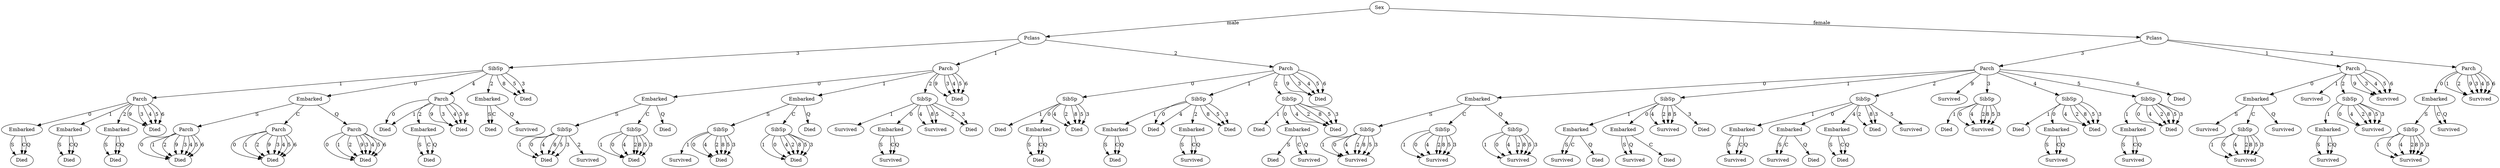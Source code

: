 // Network
digraph {
	Sex0 [label=Sex]
	Pclass0 [label=Pclass]
	Sex0 -> Pclass0 [label=male]
	Pclass0 [label=Pclass]
	SibSp0 [label=SibSp]
	Pclass0 -> SibSp0 [label=3]
	SibSp0 [label=SibSp]
	Parch0 [label=Parch]
	SibSp0 -> Parch0 [label=1]
	Parch0 [label=Parch]
	Embarked0 [label=Embarked]
	Parch0 -> Embarked0 [label=0]
	Embarked0 [label=Embarked]
	04 [label=Died]
	Embarked0 -> 04 [label=S]
	Embarked0 [label=Embarked]
	04 [label=Died]
	Embarked0 -> 04 [label=C]
	Embarked0 [label=Embarked]
	04 [label=Died]
	Embarked0 -> 04 [label=Q]
	Parch0 [label=Parch]
	Embarked1 [label=Embarked]
	Parch0 -> Embarked1 [label=1]
	Embarked1 [label=Embarked]
	06 [label=Died]
	Embarked1 -> 06 [label=S]
	Embarked1 [label=Embarked]
	06 [label=Died]
	Embarked1 -> 06 [label=C]
	Embarked1 [label=Embarked]
	06 [label=Died]
	Embarked1 -> 06 [label=Q]
	Parch0 [label=Parch]
	Embarked2 [label=Embarked]
	Parch0 -> Embarked2 [label=2]
	Embarked2 [label=Embarked]
	08 [label=Died]
	Embarked2 -> 08 [label=S]
	Embarked2 [label=Embarked]
	08 [label=Died]
	Embarked2 -> 08 [label=C]
	Embarked2 [label=Embarked]
	08 [label=Died]
	Embarked2 -> 08 [label=Q]
	Parch0 [label=Parch]
	09 [label=Died]
	Parch0 -> 09 [label=9]
	Parch0 [label=Parch]
	09 [label=Died]
	Parch0 -> 09 [label=3]
	Parch0 [label=Parch]
	09 [label=Died]
	Parch0 -> 09 [label=4]
	Parch0 [label=Parch]
	09 [label=Died]
	Parch0 -> 09 [label=5]
	Parch0 [label=Parch]
	09 [label=Died]
	Parch0 -> 09 [label=6]
	SibSp0 [label=SibSp]
	Embarked3 [label=Embarked]
	SibSp0 -> Embarked3 [label=0]
	Embarked3 [label=Embarked]
	Parch1 [label=Parch]
	Embarked3 -> Parch1 [label=S]
	Parch1 [label=Parch]
	012 [label=Died]
	Parch1 -> 012 [label=0]
	Parch1 [label=Parch]
	012 [label=Died]
	Parch1 -> 012 [label=1]
	Parch1 [label=Parch]
	012 [label=Died]
	Parch1 -> 012 [label=2]
	Parch1 [label=Parch]
	012 [label=Died]
	Parch1 -> 012 [label=9]
	Parch1 [label=Parch]
	012 [label=Died]
	Parch1 -> 012 [label=3]
	Parch1 [label=Parch]
	012 [label=Died]
	Parch1 -> 012 [label=4]
	Parch1 [label=Parch]
	012 [label=Died]
	Parch1 -> 012 [label=5]
	Parch1 [label=Parch]
	012 [label=Died]
	Parch1 -> 012 [label=6]
	Embarked3 [label=Embarked]
	Parch2 [label=Parch]
	Embarked3 -> Parch2 [label=C]
	Parch2 [label=Parch]
	014 [label=Died]
	Parch2 -> 014 [label=0]
	Parch2 [label=Parch]
	014 [label=Died]
	Parch2 -> 014 [label=1]
	Parch2 [label=Parch]
	014 [label=Died]
	Parch2 -> 014 [label=2]
	Parch2 [label=Parch]
	014 [label=Died]
	Parch2 -> 014 [label=9]
	Parch2 [label=Parch]
	014 [label=Died]
	Parch2 -> 014 [label=3]
	Parch2 [label=Parch]
	014 [label=Died]
	Parch2 -> 014 [label=4]
	Parch2 [label=Parch]
	014 [label=Died]
	Parch2 -> 014 [label=5]
	Parch2 [label=Parch]
	014 [label=Died]
	Parch2 -> 014 [label=6]
	Embarked3 [label=Embarked]
	Parch3 [label=Parch]
	Embarked3 -> Parch3 [label=Q]
	Parch3 [label=Parch]
	016 [label=Died]
	Parch3 -> 016 [label=0]
	Parch3 [label=Parch]
	016 [label=Died]
	Parch3 -> 016 [label=1]
	Parch3 [label=Parch]
	016 [label=Died]
	Parch3 -> 016 [label=2]
	Parch3 [label=Parch]
	016 [label=Died]
	Parch3 -> 016 [label=9]
	Parch3 [label=Parch]
	016 [label=Died]
	Parch3 -> 016 [label=3]
	Parch3 [label=Parch]
	016 [label=Died]
	Parch3 -> 016 [label=4]
	Parch3 [label=Parch]
	016 [label=Died]
	Parch3 -> 016 [label=5]
	Parch3 [label=Parch]
	016 [label=Died]
	Parch3 -> 016 [label=6]
	SibSp0 [label=SibSp]
	Parch4 [label=Parch]
	SibSp0 -> Parch4 [label=4]
	Parch4 [label=Parch]
	019 [label=Died]
	Parch4 -> 019 [label=0]
	Parch4 [label=Parch]
	019 [label=Died]
	Parch4 -> 019 [label=1]
	Parch4 [label=Parch]
	Embarked4 [label=Embarked]
	Parch4 -> Embarked4 [label=2]
	Embarked4 [label=Embarked]
	020 [label=Died]
	Embarked4 -> 020 [label=S]
	Embarked4 [label=Embarked]
	020 [label=Died]
	Embarked4 -> 020 [label=C]
	Embarked4 [label=Embarked]
	020 [label=Died]
	Embarked4 -> 020 [label=Q]
	Parch4 [label=Parch]
	021 [label=Died]
	Parch4 -> 021 [label=9]
	Parch4 [label=Parch]
	021 [label=Died]
	Parch4 -> 021 [label=3]
	Parch4 [label=Parch]
	021 [label=Died]
	Parch4 -> 021 [label=4]
	Parch4 [label=Parch]
	021 [label=Died]
	Parch4 -> 021 [label=5]
	Parch4 [label=Parch]
	021 [label=Died]
	Parch4 -> 021 [label=6]
	SibSp0 [label=SibSp]
	Embarked5 [label=Embarked]
	SibSp0 -> Embarked5 [label=2]
	Embarked5 [label=Embarked]
	023 [label=Died]
	Embarked5 -> 023 [label=S]
	Embarked5 [label=Embarked]
	023 [label=Died]
	Embarked5 -> 023 [label=C]
	Embarked5 [label=Embarked]
	123 [label=Survived]
	Embarked5 -> 123 [label=Q]
	SibSp0 [label=SibSp]
	024 [label=Died]
	SibSp0 -> 024 [label=8]
	SibSp0 [label=SibSp]
	024 [label=Died]
	SibSp0 -> 024 [label=5]
	SibSp0 [label=SibSp]
	024 [label=Died]
	SibSp0 -> 024 [label=3]
	Pclass0 [label=Pclass]
	Parch5 [label=Parch]
	Pclass0 -> Parch5 [label=1]
	Parch5 [label=Parch]
	Embarked6 [label=Embarked]
	Parch5 -> Embarked6 [label=0]
	Embarked6 [label=Embarked]
	SibSp1 [label=SibSp]
	Embarked6 -> SibSp1 [label=S]
	SibSp1 [label=SibSp]
	028 [label=Died]
	SibSp1 -> 028 [label=1]
	SibSp1 [label=SibSp]
	028 [label=Died]
	SibSp1 -> 028 [label=0]
	SibSp1 [label=SibSp]
	028 [label=Died]
	SibSp1 -> 028 [label=4]
	SibSp1 [label=SibSp]
	128 [label=Survived]
	SibSp1 -> 128 [label=2]
	SibSp1 [label=SibSp]
	028 [label=Died]
	SibSp1 -> 028 [label=8]
	SibSp1 [label=SibSp]
	028 [label=Died]
	SibSp1 -> 028 [label=5]
	SibSp1 [label=SibSp]
	028 [label=Died]
	SibSp1 -> 028 [label=3]
	Embarked6 [label=Embarked]
	SibSp2 [label=SibSp]
	Embarked6 -> SibSp2 [label=C]
	SibSp2 [label=SibSp]
	030 [label=Died]
	SibSp2 -> 030 [label=1]
	SibSp2 [label=SibSp]
	030 [label=Died]
	SibSp2 -> 030 [label=0]
	SibSp2 [label=SibSp]
	030 [label=Died]
	SibSp2 -> 030 [label=4]
	SibSp2 [label=SibSp]
	030 [label=Died]
	SibSp2 -> 030 [label=2]
	SibSp2 [label=SibSp]
	030 [label=Died]
	SibSp2 -> 030 [label=8]
	SibSp2 [label=SibSp]
	030 [label=Died]
	SibSp2 -> 030 [label=5]
	SibSp2 [label=SibSp]
	030 [label=Died]
	SibSp2 -> 030 [label=3]
	Embarked6 [label=Embarked]
	031 [label=Died]
	Embarked6 -> 031 [label=Q]
	Parch5 [label=Parch]
	Embarked7 [label=Embarked]
	Parch5 -> Embarked7 [label=1]
	Embarked7 [label=Embarked]
	SibSp3 [label=SibSp]
	Embarked7 -> SibSp3 [label=S]
	SibSp3 [label=SibSp]
	134 [label=Survived]
	SibSp3 -> 134 [label=1]
	SibSp3 [label=SibSp]
	034 [label=Died]
	SibSp3 -> 034 [label=0]
	SibSp3 [label=SibSp]
	034 [label=Died]
	SibSp3 -> 034 [label=4]
	SibSp3 [label=SibSp]
	034 [label=Died]
	SibSp3 -> 034 [label=2]
	SibSp3 [label=SibSp]
	034 [label=Died]
	SibSp3 -> 034 [label=8]
	SibSp3 [label=SibSp]
	034 [label=Died]
	SibSp3 -> 034 [label=5]
	SibSp3 [label=SibSp]
	034 [label=Died]
	SibSp3 -> 034 [label=3]
	Embarked7 [label=Embarked]
	SibSp4 [label=SibSp]
	Embarked7 -> SibSp4 [label=C]
	SibSp4 [label=SibSp]
	036 [label=Died]
	SibSp4 -> 036 [label=1]
	SibSp4 [label=SibSp]
	036 [label=Died]
	SibSp4 -> 036 [label=0]
	SibSp4 [label=SibSp]
	036 [label=Died]
	SibSp4 -> 036 [label=4]
	SibSp4 [label=SibSp]
	036 [label=Died]
	SibSp4 -> 036 [label=2]
	SibSp4 [label=SibSp]
	036 [label=Died]
	SibSp4 -> 036 [label=8]
	SibSp4 [label=SibSp]
	036 [label=Died]
	SibSp4 -> 036 [label=5]
	SibSp4 [label=SibSp]
	036 [label=Died]
	SibSp4 -> 036 [label=3]
	Embarked7 [label=Embarked]
	037 [label=Died]
	Embarked7 -> 037 [label=Q]
	Parch5 [label=Parch]
	SibSp5 [label=SibSp]
	Parch5 -> SibSp5 [label=2]
	SibSp5 [label=SibSp]
	139 [label=Survived]
	SibSp5 -> 139 [label=1]
	SibSp5 [label=SibSp]
	Embarked8 [label=Embarked]
	SibSp5 -> Embarked8 [label=0]
	Embarked8 [label=Embarked]
	140 [label=Survived]
	Embarked8 -> 140 [label=S]
	Embarked8 [label=Embarked]
	140 [label=Survived]
	Embarked8 -> 140 [label=C]
	Embarked8 [label=Embarked]
	140 [label=Survived]
	Embarked8 -> 140 [label=Q]
	SibSp5 [label=SibSp]
	141 [label=Survived]
	SibSp5 -> 141 [label=4]
	SibSp5 [label=SibSp]
	041 [label=Died]
	SibSp5 -> 041 [label=2]
	SibSp5 [label=SibSp]
	141 [label=Survived]
	SibSp5 -> 141 [label=8]
	SibSp5 [label=SibSp]
	141 [label=Survived]
	SibSp5 -> 141 [label=5]
	SibSp5 [label=SibSp]
	041 [label=Died]
	SibSp5 -> 041 [label=3]
	Parch5 [label=Parch]
	042 [label=Died]
	Parch5 -> 042 [label=9]
	Parch5 [label=Parch]
	042 [label=Died]
	Parch5 -> 042 [label=3]
	Parch5 [label=Parch]
	042 [label=Died]
	Parch5 -> 042 [label=4]
	Parch5 [label=Parch]
	042 [label=Died]
	Parch5 -> 042 [label=5]
	Parch5 [label=Parch]
	042 [label=Died]
	Parch5 -> 042 [label=6]
	Pclass0 [label=Pclass]
	Parch6 [label=Parch]
	Pclass0 -> Parch6 [label=2]
	Parch6 [label=Parch]
	SibSp6 [label=SibSp]
	Parch6 -> SibSp6 [label=0]
	SibSp6 [label=SibSp]
	045 [label=Died]
	SibSp6 -> 045 [label=1]
	SibSp6 [label=SibSp]
	Embarked9 [label=Embarked]
	SibSp6 -> Embarked9 [label=0]
	Embarked9 [label=Embarked]
	046 [label=Died]
	Embarked9 -> 046 [label=S]
	Embarked9 [label=Embarked]
	046 [label=Died]
	Embarked9 -> 046 [label=C]
	Embarked9 [label=Embarked]
	046 [label=Died]
	Embarked9 -> 046 [label=Q]
	SibSp6 [label=SibSp]
	047 [label=Died]
	SibSp6 -> 047 [label=4]
	SibSp6 [label=SibSp]
	047 [label=Died]
	SibSp6 -> 047 [label=2]
	SibSp6 [label=SibSp]
	047 [label=Died]
	SibSp6 -> 047 [label=8]
	SibSp6 [label=SibSp]
	047 [label=Died]
	SibSp6 -> 047 [label=5]
	SibSp6 [label=SibSp]
	047 [label=Died]
	SibSp6 -> 047 [label=3]
	Parch6 [label=Parch]
	SibSp7 [label=SibSp]
	Parch6 -> SibSp7 [label=1]
	SibSp7 [label=SibSp]
	Embarked10 [label=Embarked]
	SibSp7 -> Embarked10 [label=1]
	Embarked10 [label=Embarked]
	050 [label=Died]
	Embarked10 -> 050 [label=S]
	Embarked10 [label=Embarked]
	050 [label=Died]
	Embarked10 -> 050 [label=C]
	Embarked10 [label=Embarked]
	050 [label=Died]
	Embarked10 -> 050 [label=Q]
	SibSp7 [label=SibSp]
	051 [label=Died]
	SibSp7 -> 051 [label=0]
	SibSp7 [label=SibSp]
	051 [label=Died]
	SibSp7 -> 051 [label=4]
	SibSp7 [label=SibSp]
	Embarked11 [label=Embarked]
	SibSp7 -> Embarked11 [label=2]
	Embarked11 [label=Embarked]
	152 [label=Survived]
	Embarked11 -> 152 [label=S]
	Embarked11 [label=Embarked]
	152 [label=Survived]
	Embarked11 -> 152 [label=C]
	Embarked11 [label=Embarked]
	152 [label=Survived]
	Embarked11 -> 152 [label=Q]
	SibSp7 [label=SibSp]
	053 [label=Died]
	SibSp7 -> 053 [label=8]
	SibSp7 [label=SibSp]
	053 [label=Died]
	SibSp7 -> 053 [label=5]
	SibSp7 [label=SibSp]
	053 [label=Died]
	SibSp7 -> 053 [label=3]
	Parch6 [label=Parch]
	SibSp8 [label=SibSp]
	Parch6 -> SibSp8 [label=2]
	SibSp8 [label=SibSp]
	055 [label=Died]
	SibSp8 -> 055 [label=1]
	SibSp8 [label=SibSp]
	Embarked12 [label=Embarked]
	SibSp8 -> Embarked12 [label=0]
	Embarked12 [label=Embarked]
	056 [label=Died]
	Embarked12 -> 056 [label=S]
	Embarked12 [label=Embarked]
	156 [label=Survived]
	Embarked12 -> 156 [label=C]
	Embarked12 [label=Embarked]
	156 [label=Survived]
	Embarked12 -> 156 [label=Q]
	SibSp8 [label=SibSp]
	057 [label=Died]
	SibSp8 -> 057 [label=4]
	SibSp8 [label=SibSp]
	057 [label=Died]
	SibSp8 -> 057 [label=2]
	SibSp8 [label=SibSp]
	057 [label=Died]
	SibSp8 -> 057 [label=8]
	SibSp8 [label=SibSp]
	057 [label=Died]
	SibSp8 -> 057 [label=5]
	SibSp8 [label=SibSp]
	057 [label=Died]
	SibSp8 -> 057 [label=3]
	Parch6 [label=Parch]
	058 [label=Died]
	Parch6 -> 058 [label=9]
	Parch6 [label=Parch]
	058 [label=Died]
	Parch6 -> 058 [label=3]
	Parch6 [label=Parch]
	058 [label=Died]
	Parch6 -> 058 [label=4]
	Parch6 [label=Parch]
	058 [label=Died]
	Parch6 -> 058 [label=5]
	Parch6 [label=Parch]
	058 [label=Died]
	Parch6 -> 058 [label=6]
	Sex0 [label=Sex]
	Pclass1 [label=Pclass]
	Sex0 -> Pclass1 [label=female]
	Pclass1 [label=Pclass]
	Parch7 [label=Parch]
	Pclass1 -> Parch7 [label=3]
	Parch7 [label=Parch]
	Embarked13 [label=Embarked]
	Parch7 -> Embarked13 [label=0]
	Embarked13 [label=Embarked]
	SibSp9 [label=SibSp]
	Embarked13 -> SibSp9 [label=S]
	SibSp9 [label=SibSp]
	164 [label=Survived]
	SibSp9 -> 164 [label=1]
	SibSp9 [label=SibSp]
	164 [label=Survived]
	SibSp9 -> 164 [label=0]
	SibSp9 [label=SibSp]
	164 [label=Survived]
	SibSp9 -> 164 [label=4]
	SibSp9 [label=SibSp]
	164 [label=Survived]
	SibSp9 -> 164 [label=2]
	SibSp9 [label=SibSp]
	164 [label=Survived]
	SibSp9 -> 164 [label=8]
	SibSp9 [label=SibSp]
	164 [label=Survived]
	SibSp9 -> 164 [label=5]
	SibSp9 [label=SibSp]
	164 [label=Survived]
	SibSp9 -> 164 [label=3]
	Embarked13 [label=Embarked]
	SibSp10 [label=SibSp]
	Embarked13 -> SibSp10 [label=C]
	SibSp10 [label=SibSp]
	166 [label=Survived]
	SibSp10 -> 166 [label=1]
	SibSp10 [label=SibSp]
	166 [label=Survived]
	SibSp10 -> 166 [label=0]
	SibSp10 [label=SibSp]
	166 [label=Survived]
	SibSp10 -> 166 [label=4]
	SibSp10 [label=SibSp]
	166 [label=Survived]
	SibSp10 -> 166 [label=2]
	SibSp10 [label=SibSp]
	166 [label=Survived]
	SibSp10 -> 166 [label=8]
	SibSp10 [label=SibSp]
	166 [label=Survived]
	SibSp10 -> 166 [label=5]
	SibSp10 [label=SibSp]
	166 [label=Survived]
	SibSp10 -> 166 [label=3]
	Embarked13 [label=Embarked]
	SibSp11 [label=SibSp]
	Embarked13 -> SibSp11 [label=Q]
	SibSp11 [label=SibSp]
	168 [label=Survived]
	SibSp11 -> 168 [label=1]
	SibSp11 [label=SibSp]
	168 [label=Survived]
	SibSp11 -> 168 [label=0]
	SibSp11 [label=SibSp]
	168 [label=Survived]
	SibSp11 -> 168 [label=4]
	SibSp11 [label=SibSp]
	168 [label=Survived]
	SibSp11 -> 168 [label=2]
	SibSp11 [label=SibSp]
	168 [label=Survived]
	SibSp11 -> 168 [label=8]
	SibSp11 [label=SibSp]
	168 [label=Survived]
	SibSp11 -> 168 [label=5]
	SibSp11 [label=SibSp]
	168 [label=Survived]
	SibSp11 -> 168 [label=3]
	Parch7 [label=Parch]
	SibSp12 [label=SibSp]
	Parch7 -> SibSp12 [label=1]
	SibSp12 [label=SibSp]
	Embarked14 [label=Embarked]
	SibSp12 -> Embarked14 [label=1]
	Embarked14 [label=Embarked]
	172 [label=Survived]
	Embarked14 -> 172 [label=S]
	Embarked14 [label=Embarked]
	172 [label=Survived]
	Embarked14 -> 172 [label=C]
	Embarked14 [label=Embarked]
	072 [label=Died]
	Embarked14 -> 072 [label=Q]
	SibSp12 [label=SibSp]
	Embarked15 [label=Embarked]
	SibSp12 -> Embarked15 [label=0]
	Embarked15 [label=Embarked]
	174 [label=Survived]
	Embarked15 -> 174 [label=S]
	Embarked15 [label=Embarked]
	074 [label=Died]
	Embarked15 -> 074 [label=C]
	Embarked15 [label=Embarked]
	174 [label=Survived]
	Embarked15 -> 174 [label=Q]
	SibSp12 [label=SibSp]
	175 [label=Survived]
	SibSp12 -> 175 [label=4]
	SibSp12 [label=SibSp]
	175 [label=Survived]
	SibSp12 -> 175 [label=2]
	SibSp12 [label=SibSp]
	175 [label=Survived]
	SibSp12 -> 175 [label=8]
	SibSp12 [label=SibSp]
	175 [label=Survived]
	SibSp12 -> 175 [label=5]
	SibSp12 [label=SibSp]
	075 [label=Died]
	SibSp12 -> 075 [label=3]
	Parch7 [label=Parch]
	SibSp13 [label=SibSp]
	Parch7 -> SibSp13 [label=2]
	SibSp13 [label=SibSp]
	Embarked16 [label=Embarked]
	SibSp13 -> Embarked16 [label=1]
	Embarked16 [label=Embarked]
	178 [label=Survived]
	Embarked16 -> 178 [label=S]
	Embarked16 [label=Embarked]
	178 [label=Survived]
	Embarked16 -> 178 [label=C]
	Embarked16 [label=Embarked]
	178 [label=Survived]
	Embarked16 -> 178 [label=Q]
	SibSp13 [label=SibSp]
	Embarked17 [label=Embarked]
	SibSp13 -> Embarked17 [label=0]
	Embarked17 [label=Embarked]
	180 [label=Survived]
	Embarked17 -> 180 [label=S]
	Embarked17 [label=Embarked]
	180 [label=Survived]
	Embarked17 -> 180 [label=C]
	Embarked17 [label=Embarked]
	080 [label=Died]
	Embarked17 -> 080 [label=Q]
	SibSp13 [label=SibSp]
	Embarked18 [label=Embarked]
	SibSp13 -> Embarked18 [label=4]
	Embarked18 [label=Embarked]
	082 [label=Died]
	Embarked18 -> 082 [label=S]
	Embarked18 [label=Embarked]
	082 [label=Died]
	Embarked18 -> 082 [label=C]
	Embarked18 [label=Embarked]
	082 [label=Died]
	Embarked18 -> 082 [label=Q]
	SibSp13 [label=SibSp]
	083 [label=Died]
	SibSp13 -> 083 [label=2]
	SibSp13 [label=SibSp]
	083 [label=Died]
	SibSp13 -> 083 [label=8]
	SibSp13 [label=SibSp]
	183 [label=Survived]
	SibSp13 -> 183 [label=5]
	SibSp13 [label=SibSp]
	083 [label=Died]
	SibSp13 -> 083 [label=3]
	Parch7 [label=Parch]
	184 [label=Survived]
	Parch7 -> 184 [label=9]
	Parch7 [label=Parch]
	SibSp14 [label=SibSp]
	Parch7 -> SibSp14 [label=3]
	SibSp14 [label=SibSp]
	085 [label=Died]
	SibSp14 -> 085 [label=1]
	SibSp14 [label=SibSp]
	185 [label=Survived]
	SibSp14 -> 185 [label=0]
	SibSp14 [label=SibSp]
	185 [label=Survived]
	SibSp14 -> 185 [label=4]
	SibSp14 [label=SibSp]
	185 [label=Survived]
	SibSp14 -> 185 [label=2]
	SibSp14 [label=SibSp]
	185 [label=Survived]
	SibSp14 -> 185 [label=8]
	SibSp14 [label=SibSp]
	185 [label=Survived]
	SibSp14 -> 185 [label=5]
	SibSp14 [label=SibSp]
	185 [label=Survived]
	SibSp14 -> 185 [label=3]
	Parch7 [label=Parch]
	SibSp15 [label=SibSp]
	Parch7 -> SibSp15 [label=4]
	SibSp15 [label=SibSp]
	087 [label=Died]
	SibSp15 -> 087 [label=1]
	SibSp15 [label=SibSp]
	Embarked19 [label=Embarked]
	SibSp15 -> Embarked19 [label=0]
	Embarked19 [label=Embarked]
	188 [label=Survived]
	Embarked19 -> 188 [label=S]
	Embarked19 [label=Embarked]
	188 [label=Survived]
	Embarked19 -> 188 [label=C]
	Embarked19 [label=Embarked]
	188 [label=Survived]
	Embarked19 -> 188 [label=Q]
	SibSp15 [label=SibSp]
	089 [label=Died]
	SibSp15 -> 089 [label=4]
	SibSp15 [label=SibSp]
	089 [label=Died]
	SibSp15 -> 089 [label=2]
	SibSp15 [label=SibSp]
	089 [label=Died]
	SibSp15 -> 089 [label=8]
	SibSp15 [label=SibSp]
	089 [label=Died]
	SibSp15 -> 089 [label=5]
	SibSp15 [label=SibSp]
	089 [label=Died]
	SibSp15 -> 089 [label=3]
	Parch7 [label=Parch]
	SibSp16 [label=SibSp]
	Parch7 -> SibSp16 [label=5]
	SibSp16 [label=SibSp]
	Embarked20 [label=Embarked]
	SibSp16 -> Embarked20 [label=1]
	Embarked20 [label=Embarked]
	192 [label=Survived]
	Embarked20 -> 192 [label=S]
	Embarked20 [label=Embarked]
	192 [label=Survived]
	Embarked20 -> 192 [label=C]
	Embarked20 [label=Embarked]
	192 [label=Survived]
	Embarked20 -> 192 [label=Q]
	SibSp16 [label=SibSp]
	093 [label=Died]
	SibSp16 -> 093 [label=0]
	SibSp16 [label=SibSp]
	093 [label=Died]
	SibSp16 -> 093 [label=4]
	SibSp16 [label=SibSp]
	093 [label=Died]
	SibSp16 -> 093 [label=2]
	SibSp16 [label=SibSp]
	093 [label=Died]
	SibSp16 -> 093 [label=8]
	SibSp16 [label=SibSp]
	093 [label=Died]
	SibSp16 -> 093 [label=5]
	SibSp16 [label=SibSp]
	093 [label=Died]
	SibSp16 -> 093 [label=3]
	Parch7 [label=Parch]
	094 [label=Died]
	Parch7 -> 094 [label=6]
	Pclass1 [label=Pclass]
	Parch8 [label=Parch]
	Pclass1 -> Parch8 [label=1]
	Parch8 [label=Parch]
	Embarked21 [label=Embarked]
	Parch8 -> Embarked21 [label=0]
	Embarked21 [label=Embarked]
	197 [label=Survived]
	Embarked21 -> 197 [label=S]
	Embarked21 [label=Embarked]
	SibSp17 [label=SibSp]
	Embarked21 -> SibSp17 [label=C]
	SibSp17 [label=SibSp]
	198 [label=Survived]
	SibSp17 -> 198 [label=1]
	SibSp17 [label=SibSp]
	198 [label=Survived]
	SibSp17 -> 198 [label=0]
	SibSp17 [label=SibSp]
	198 [label=Survived]
	SibSp17 -> 198 [label=4]
	SibSp17 [label=SibSp]
	198 [label=Survived]
	SibSp17 -> 198 [label=2]
	SibSp17 [label=SibSp]
	198 [label=Survived]
	SibSp17 -> 198 [label=8]
	SibSp17 [label=SibSp]
	198 [label=Survived]
	SibSp17 -> 198 [label=5]
	SibSp17 [label=SibSp]
	198 [label=Survived]
	SibSp17 -> 198 [label=3]
	Embarked21 [label=Embarked]
	199 [label=Survived]
	Embarked21 -> 199 [label=Q]
	Parch8 [label=Parch]
	1100 [label=Survived]
	Parch8 -> 1100 [label=1]
	Parch8 [label=Parch]
	SibSp18 [label=SibSp]
	Parch8 -> SibSp18 [label=2]
	SibSp18 [label=SibSp]
	Embarked22 [label=Embarked]
	SibSp18 -> Embarked22 [label=1]
	Embarked22 [label=Embarked]
	1102 [label=Survived]
	Embarked22 -> 1102 [label=S]
	Embarked22 [label=Embarked]
	1102 [label=Survived]
	Embarked22 -> 1102 [label=C]
	Embarked22 [label=Embarked]
	1102 [label=Survived]
	Embarked22 -> 1102 [label=Q]
	SibSp18 [label=SibSp]
	1103 [label=Survived]
	SibSp18 -> 1103 [label=0]
	SibSp18 [label=SibSp]
	1103 [label=Survived]
	SibSp18 -> 1103 [label=4]
	SibSp18 [label=SibSp]
	1103 [label=Survived]
	SibSp18 -> 1103 [label=2]
	SibSp18 [label=SibSp]
	1103 [label=Survived]
	SibSp18 -> 1103 [label=8]
	SibSp18 [label=SibSp]
	1103 [label=Survived]
	SibSp18 -> 1103 [label=5]
	SibSp18 [label=SibSp]
	1103 [label=Survived]
	SibSp18 -> 1103 [label=3]
	Parch8 [label=Parch]
	1104 [label=Survived]
	Parch8 -> 1104 [label=9]
	Parch8 [label=Parch]
	1104 [label=Survived]
	Parch8 -> 1104 [label=3]
	Parch8 [label=Parch]
	1104 [label=Survived]
	Parch8 -> 1104 [label=4]
	Parch8 [label=Parch]
	1104 [label=Survived]
	Parch8 -> 1104 [label=5]
	Parch8 [label=Parch]
	1104 [label=Survived]
	Parch8 -> 1104 [label=6]
	Pclass1 [label=Pclass]
	Parch9 [label=Parch]
	Pclass1 -> Parch9 [label=2]
	Parch9 [label=Parch]
	Embarked23 [label=Embarked]
	Parch9 -> Embarked23 [label=0]
	Embarked23 [label=Embarked]
	SibSp19 [label=SibSp]
	Embarked23 -> SibSp19 [label=S]
	SibSp19 [label=SibSp]
	1108 [label=Survived]
	SibSp19 -> 1108 [label=1]
	SibSp19 [label=SibSp]
	1108 [label=Survived]
	SibSp19 -> 1108 [label=0]
	SibSp19 [label=SibSp]
	1108 [label=Survived]
	SibSp19 -> 1108 [label=4]
	SibSp19 [label=SibSp]
	1108 [label=Survived]
	SibSp19 -> 1108 [label=2]
	SibSp19 [label=SibSp]
	1108 [label=Survived]
	SibSp19 -> 1108 [label=8]
	SibSp19 [label=SibSp]
	1108 [label=Survived]
	SibSp19 -> 1108 [label=5]
	SibSp19 [label=SibSp]
	1108 [label=Survived]
	SibSp19 -> 1108 [label=3]
	Embarked23 [label=Embarked]
	1109 [label=Survived]
	Embarked23 -> 1109 [label=C]
	Embarked23 [label=Embarked]
	1109 [label=Survived]
	Embarked23 -> 1109 [label=Q]
	Parch9 [label=Parch]
	1110 [label=Survived]
	Parch9 -> 1110 [label=1]
	Parch9 [label=Parch]
	1110 [label=Survived]
	Parch9 -> 1110 [label=2]
	Parch9 [label=Parch]
	1110 [label=Survived]
	Parch9 -> 1110 [label=9]
	Parch9 [label=Parch]
	1110 [label=Survived]
	Parch9 -> 1110 [label=3]
	Parch9 [label=Parch]
	1110 [label=Survived]
	Parch9 -> 1110 [label=4]
	Parch9 [label=Parch]
	1110 [label=Survived]
	Parch9 -> 1110 [label=5]
	Parch9 [label=Parch]
	1110 [label=Survived]
	Parch9 -> 1110 [label=6]
}

